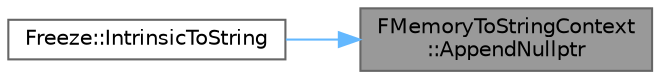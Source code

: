 digraph "FMemoryToStringContext::AppendNullptr"
{
 // INTERACTIVE_SVG=YES
 // LATEX_PDF_SIZE
  bgcolor="transparent";
  edge [fontname=Helvetica,fontsize=10,labelfontname=Helvetica,labelfontsize=10];
  node [fontname=Helvetica,fontsize=10,shape=box,height=0.2,width=0.4];
  rankdir="RL";
  Node1 [id="Node000001",label="FMemoryToStringContext\l::AppendNullptr",height=0.2,width=0.4,color="gray40", fillcolor="grey60", style="filled", fontcolor="black",tooltip=" "];
  Node1 -> Node2 [id="edge1_Node000001_Node000002",dir="back",color="steelblue1",style="solid",tooltip=" "];
  Node2 [id="Node000002",label="Freeze::IntrinsicToString",height=0.2,width=0.4,color="grey40", fillcolor="white", style="filled",URL="$d3/d60/namespaceFreeze.html#ae78561717009bf6514883038f72e1ae6",tooltip=" "];
}
